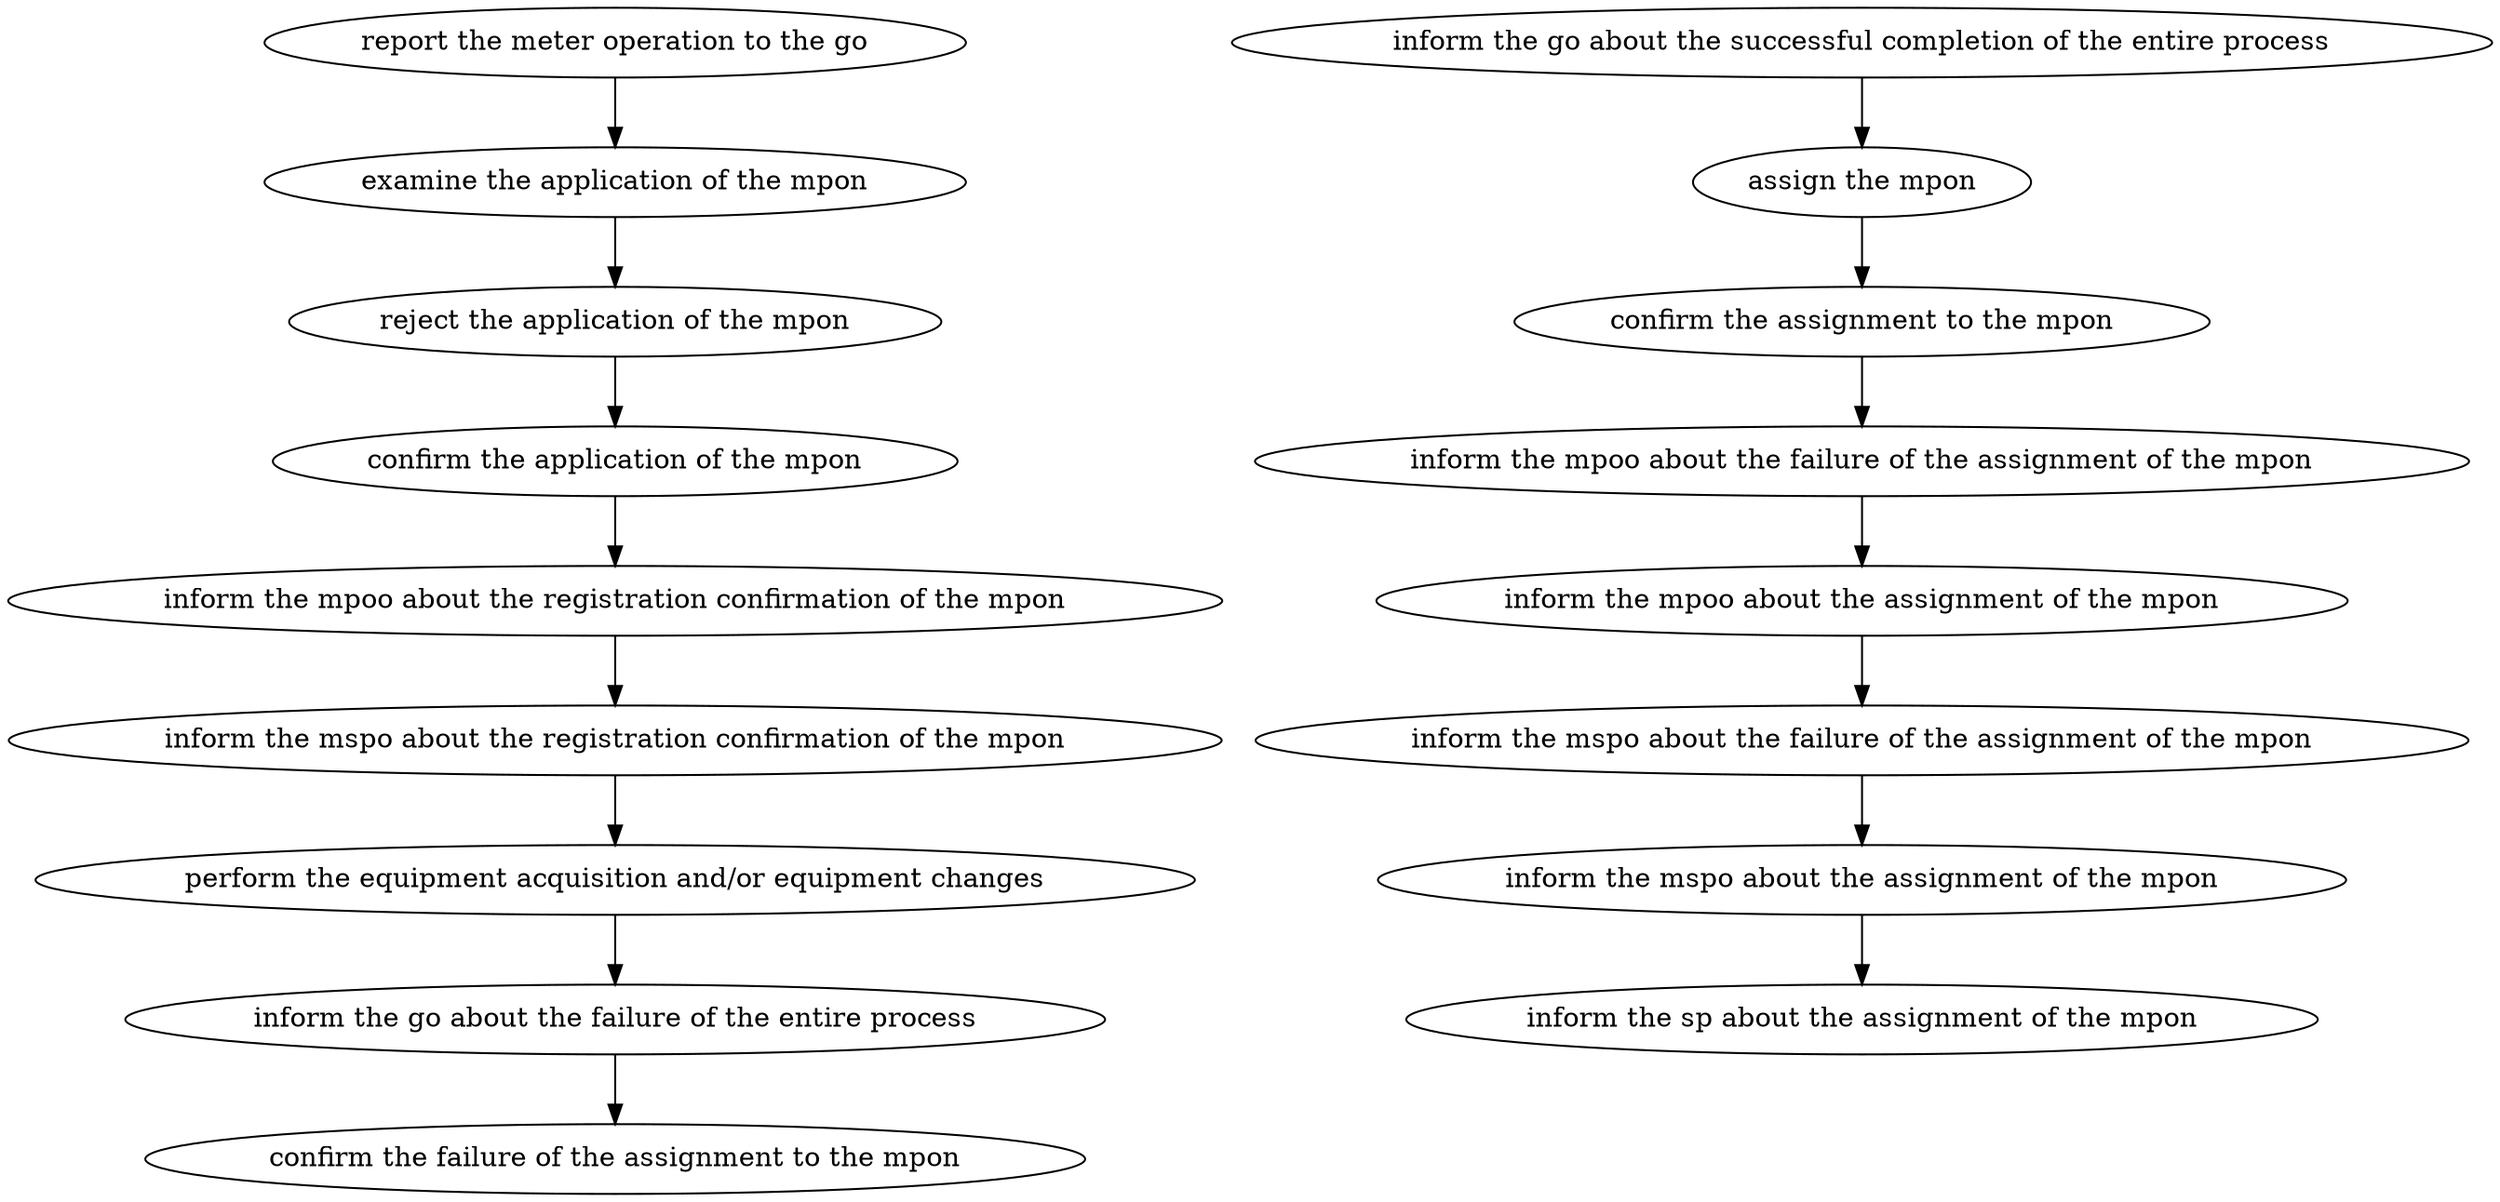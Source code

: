 strict digraph "doc-10.2" {
	graph [name="doc-10.2"];
	"report the meter operation to the go"	[attrs="{'type': 'Activity', 'label': 'report the meter operation to the go'}"];
	"examine the application of the mpon"	[attrs="{'type': 'Activity', 'label': 'examine the application of the mpon'}"];
	"report the meter operation to the go" -> "examine the application of the mpon"	[attrs="{'type': 'flow', 'label': 'flow'}"];
	"reject the application of the mpon"	[attrs="{'type': 'Activity', 'label': 'reject the application of the mpon'}"];
	"examine the application of the mpon" -> "reject the application of the mpon"	[attrs="{'type': 'flow', 'label': 'flow'}"];
	"confirm the application of the mpon"	[attrs="{'type': 'Activity', 'label': 'confirm the application of the mpon'}"];
	"reject the application of the mpon" -> "confirm the application of the mpon"	[attrs="{'type': 'flow', 'label': 'flow'}"];
	"inform the mpoo about the registration confirmation of the mpon"	[attrs="{'type': 'Activity', 'label': 'inform the mpoo about the registration confirmation of the mpon'}"];
	"confirm the application of the mpon" -> "inform the mpoo about the registration confirmation of the mpon"	[attrs="{'type': 'flow', 'label': 'flow'}"];
	"inform the mspo about the registration confirmation of the mpon"	[attrs="{'type': 'Activity', 'label': 'inform the mspo about the registration confirmation of the mpon'}"];
	"inform the mpoo about the registration confirmation of the mpon" -> "inform the mspo about the registration confirmation of the mpon"	[attrs="{'type': 'flow', 'label': 'flow'}"];
	"perform the equipment acquisition and/or equipment changes"	[attrs="{'type': 'Activity', 'label': 'perform the equipment acquisition and/or equipment changes'}"];
	"inform the mspo about the registration confirmation of the mpon" -> "perform the equipment acquisition and/or equipment changes"	[attrs="{'type': 'flow', 'label': 'flow'}"];
	"inform the go about the failure of the entire process"	[attrs="{'type': 'Activity', 'label': 'inform the go about the failure of the entire process'}"];
	"perform the equipment acquisition and/or equipment changes" -> "inform the go about the failure of the entire process"	[attrs="{'type': 'flow', 'label': 'flow'}"];
	"confirm the failure of the assignment to the mpon"	[attrs="{'type': 'Activity', 'label': 'confirm the failure of the assignment to the mpon'}"];
	"inform the go about the failure of the entire process" -> "confirm the failure of the assignment to the mpon"	[attrs="{'type': 'flow', 'label': 'flow'}"];
	"inform the go about the successful completion of the entire process"	[attrs="{'type': 'Activity', 'label': 'inform the go about the successful completion of the entire process'}"];
	"assign the mpon"	[attrs="{'type': 'Activity', 'label': 'assign the mpon'}"];
	"inform the go about the successful completion of the entire process" -> "assign the mpon"	[attrs="{'type': 'flow', 'label': 'flow'}"];
	"confirm the assignment to the mpon"	[attrs="{'type': 'Activity', 'label': 'confirm the assignment to the mpon'}"];
	"assign the mpon" -> "confirm the assignment to the mpon"	[attrs="{'type': 'flow', 'label': 'flow'}"];
	"inform the mpoo about the failure of the assignment of the mpon"	[attrs="{'type': 'Activity', 'label': 'inform the mpoo about the failure of the assignment of the mpon'}"];
	"confirm the assignment to the mpon" -> "inform the mpoo about the failure of the assignment of the mpon"	[attrs="{'type': 'flow', 'label': 'flow'}"];
	"inform the mpoo about the assignment of the mpon"	[attrs="{'type': 'Activity', 'label': 'inform the mpoo about the assignment of the mpon'}"];
	"inform the mpoo about the failure of the assignment of the mpon" -> "inform the mpoo about the assignment of the mpon"	[attrs="{'type': 'flow', 'label': 'flow'}"];
	"inform the mspo about the failure of the assignment of the mpon"	[attrs="{'type': 'Activity', 'label': 'inform the mspo about the failure of the assignment of the mpon'}"];
	"inform the mpoo about the assignment of the mpon" -> "inform the mspo about the failure of the assignment of the mpon"	[attrs="{'type': 'flow', 'label': 'flow'}"];
	"inform the mspo about the assignment of the mpon"	[attrs="{'type': 'Activity', 'label': 'inform the mspo about the assignment of the mpon'}"];
	"inform the mspo about the failure of the assignment of the mpon" -> "inform the mspo about the assignment of the mpon"	[attrs="{'type': 'flow', 'label': 'flow'}"];
	"inform the sp about the assignment of the mpon"	[attrs="{'type': 'Activity', 'label': 'inform the sp about the assignment of the mpon'}"];
	"inform the mspo about the assignment of the mpon" -> "inform the sp about the assignment of the mpon"	[attrs="{'type': 'flow', 'label': 'flow'}"];
}
